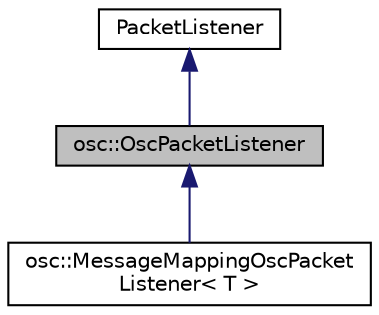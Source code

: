 digraph "osc::OscPacketListener"
{
 // LATEX_PDF_SIZE
  edge [fontname="Helvetica",fontsize="10",labelfontname="Helvetica",labelfontsize="10"];
  node [fontname="Helvetica",fontsize="10",shape=record];
  Node1 [label="osc::OscPacketListener",height=0.2,width=0.4,color="black", fillcolor="grey75", style="filled", fontcolor="black",tooltip=" "];
  Node2 -> Node1 [dir="back",color="midnightblue",fontsize="10",style="solid",fontname="Helvetica"];
  Node2 [label="PacketListener",height=0.2,width=0.4,color="black", fillcolor="white", style="filled",URL="$classPacketListener.html",tooltip=" "];
  Node1 -> Node3 [dir="back",color="midnightblue",fontsize="10",style="solid",fontname="Helvetica"];
  Node3 [label="osc::MessageMappingOscPacket\lListener\< T \>",height=0.2,width=0.4,color="black", fillcolor="white", style="filled",URL="$classosc_1_1MessageMappingOscPacketListener.html",tooltip=" "];
}
